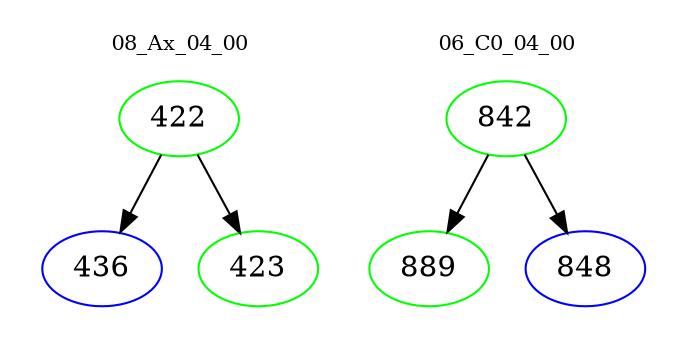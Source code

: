 digraph{
subgraph cluster_0 {
color = white
label = "08_Ax_04_00";
fontsize=10;
T0_422 [label="422", color="green"]
T0_422 -> T0_436 [color="black"]
T0_436 [label="436", color="blue"]
T0_422 -> T0_423 [color="black"]
T0_423 [label="423", color="green"]
}
subgraph cluster_1 {
color = white
label = "06_C0_04_00";
fontsize=10;
T1_842 [label="842", color="green"]
T1_842 -> T1_889 [color="black"]
T1_889 [label="889", color="green"]
T1_842 -> T1_848 [color="black"]
T1_848 [label="848", color="blue"]
}
}
